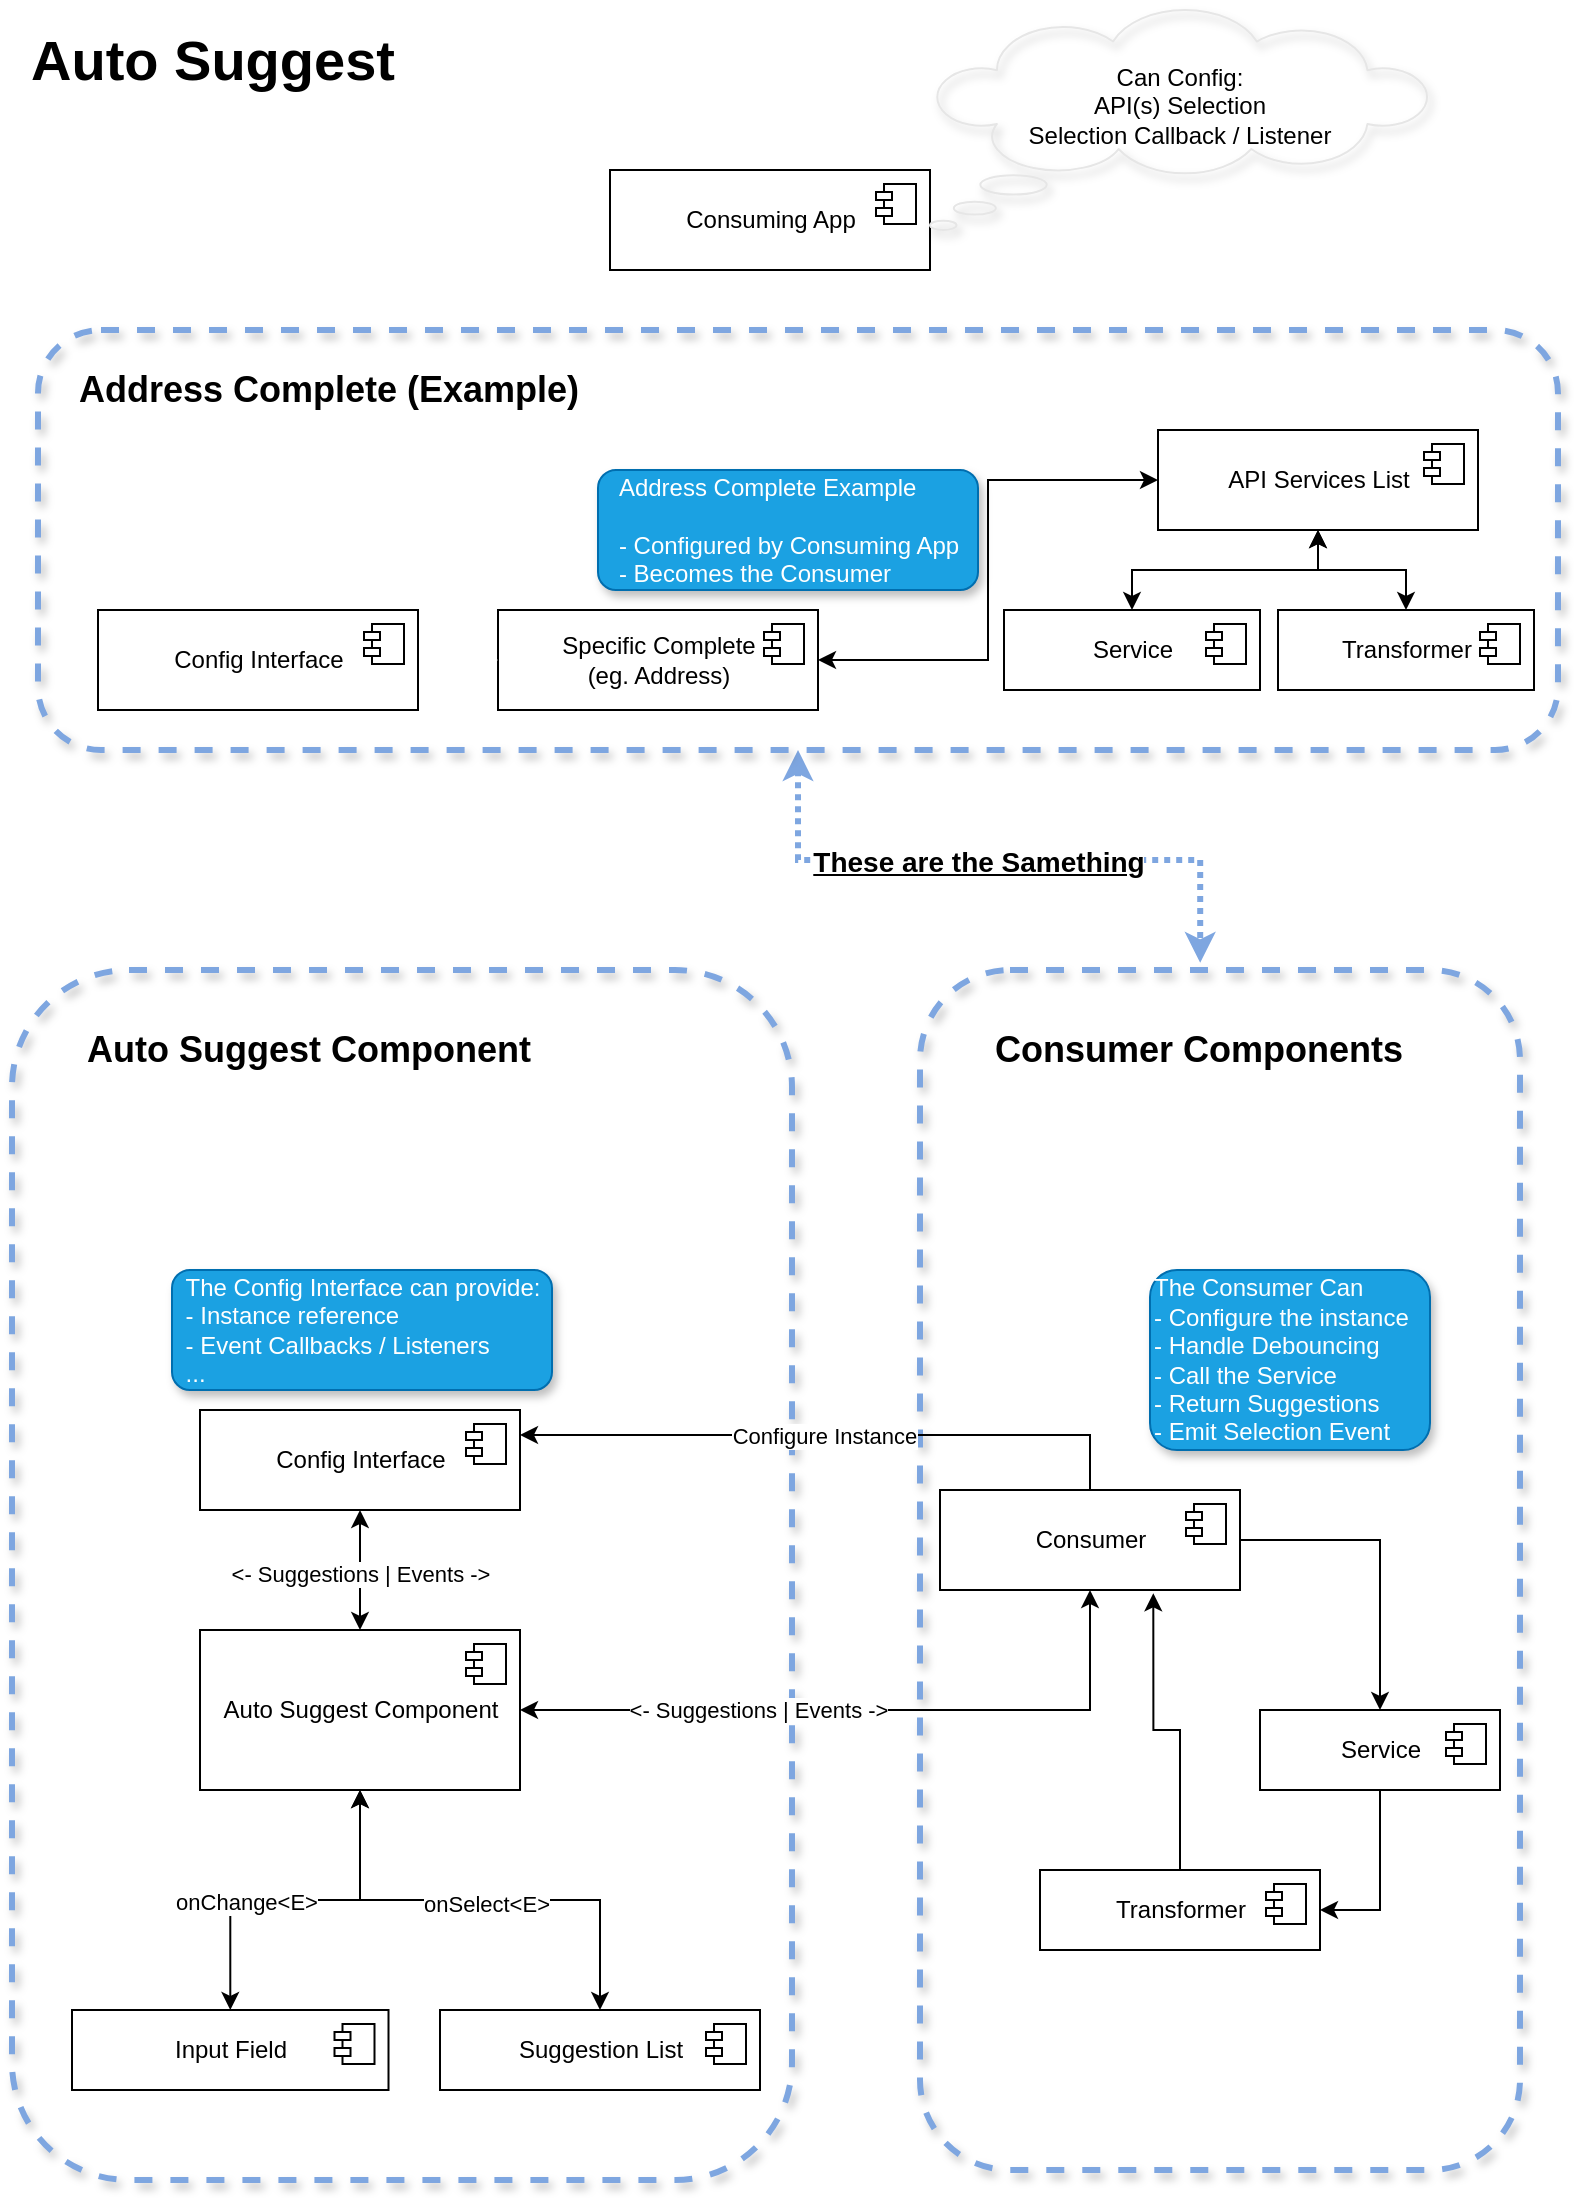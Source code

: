 <mxfile version="13.1.3">
    <diagram id="6hGFLwfOUW9BJ-s0fimq" name="Page-1">
        <mxGraphModel dx="1122" dy="714" grid="1" gridSize="10" guides="1" tooltips="1" connect="1" arrows="1" fold="1" page="1" pageScale="1" pageWidth="827" pageHeight="1169" math="0" shadow="0">
            <root>
                <mxCell id="0"/>
                <mxCell id="1" parent="0"/>
                <mxCell id="44" value="" style="rounded=1;whiteSpace=wrap;html=1;shadow=1;strokeColor=#7EA6E0;dashed=1;fillColor=none;strokeWidth=3;" vertex="1" parent="1">
                    <mxGeometry x="491" y="510" width="300" height="600" as="geometry"/>
                </mxCell>
                <mxCell id="59" value="" style="rounded=1;whiteSpace=wrap;html=1;shadow=1;strokeColor=#7EA6E0;dashed=1;fillColor=none;strokeWidth=3;" vertex="1" parent="1">
                    <mxGeometry x="37" y="510" width="390" height="605" as="geometry"/>
                </mxCell>
                <mxCell id="61" style="edgeStyle=orthogonalEdgeStyle;rounded=0;orthogonalLoop=1;jettySize=auto;html=1;entryX=0.467;entryY=-0.006;entryDx=0;entryDy=0;entryPerimeter=0;dashed=1;dashPattern=1 1;startArrow=classic;startFill=1;strokeColor=#7EA6E0;fillColor=#1ba1e2;strokeWidth=3;" edge="1" parent="1" source="45" target="44">
                    <mxGeometry relative="1" as="geometry"/>
                </mxCell>
                <mxCell id="72" value="&lt;font style=&quot;font-size: 14px&quot;&gt;&lt;u&gt;&lt;b&gt;These are the Samething&lt;/b&gt;&lt;/u&gt;&lt;/font&gt;" style="edgeLabel;html=1;align=center;verticalAlign=middle;resizable=0;points=[];" vertex="1" connectable="0" parent="61">
                    <mxGeometry x="-0.206" y="-1" relative="1" as="geometry">
                        <mxPoint x="23" as="offset"/>
                    </mxGeometry>
                </mxCell>
                <mxCell id="45" value="" style="rounded=1;whiteSpace=wrap;html=1;shadow=1;strokeColor=#7EA6E0;dashed=1;fillColor=none;strokeWidth=3;" vertex="1" parent="1">
                    <mxGeometry x="50" y="190" width="760" height="210" as="geometry"/>
                </mxCell>
                <mxCell id="2" value="&lt;div style=&quot;text-align: left&quot;&gt;&lt;b&gt;&lt;font style=&quot;font-size: 28px&quot;&gt;Auto Suggest&lt;/font&gt;&lt;/b&gt;&lt;/div&gt;" style="text;html=1;align=center;verticalAlign=middle;resizable=0;points=[];autosize=1;" vertex="1" parent="1">
                    <mxGeometry x="37" y="40" width="200" height="30" as="geometry"/>
                </mxCell>
                <mxCell id="22" style="edgeStyle=orthogonalEdgeStyle;rounded=0;orthogonalLoop=1;jettySize=auto;html=1;exitX=0.5;exitY=1;exitDx=0;exitDy=0;entryX=0.5;entryY=0;entryDx=0;entryDy=0;startArrow=classic;startFill=1;" edge="1" parent="1" source="8" target="10">
                    <mxGeometry relative="1" as="geometry"/>
                </mxCell>
                <mxCell id="36" value="&amp;lt;- Suggestions | Events -&amp;gt;" style="edgeLabel;html=1;align=center;verticalAlign=middle;resizable=0;points=[];" vertex="1" connectable="0" parent="22">
                    <mxGeometry x="0.043" relative="1" as="geometry">
                        <mxPoint as="offset"/>
                    </mxGeometry>
                </mxCell>
                <mxCell id="8" value="Config Interface" style="html=1;dropTarget=0;" vertex="1" parent="1">
                    <mxGeometry x="131" y="730" width="160" height="50" as="geometry"/>
                </mxCell>
                <mxCell id="9" value="" style="shape=component;jettyWidth=8;jettyHeight=4;" vertex="1" parent="8">
                    <mxGeometry x="1" width="20" height="20" relative="1" as="geometry">
                        <mxPoint x="-27" y="7" as="offset"/>
                    </mxGeometry>
                </mxCell>
                <mxCell id="16" style="edgeStyle=orthogonalEdgeStyle;rounded=0;orthogonalLoop=1;jettySize=auto;html=1;startArrow=classic;startFill=1;" edge="1" parent="1" source="10" target="12">
                    <mxGeometry relative="1" as="geometry"/>
                </mxCell>
                <mxCell id="34" value="onChange&amp;lt;E&amp;gt;" style="edgeLabel;html=1;align=center;verticalAlign=middle;resizable=0;points=[];" vertex="1" connectable="0" parent="16">
                    <mxGeometry x="0.28" y="1" relative="1" as="geometry">
                        <mxPoint as="offset"/>
                    </mxGeometry>
                </mxCell>
                <mxCell id="17" style="edgeStyle=orthogonalEdgeStyle;rounded=0;orthogonalLoop=1;jettySize=auto;html=1;entryX=0.5;entryY=0;entryDx=0;entryDy=0;startArrow=classic;startFill=1;" edge="1" parent="1" source="10" target="14">
                    <mxGeometry relative="1" as="geometry"/>
                </mxCell>
                <mxCell id="35" value="onSelect&amp;lt;E&amp;gt;" style="edgeLabel;html=1;align=center;verticalAlign=middle;resizable=0;points=[];" vertex="1" connectable="0" parent="17">
                    <mxGeometry x="0.027" y="-2" relative="1" as="geometry">
                        <mxPoint as="offset"/>
                    </mxGeometry>
                </mxCell>
                <mxCell id="10" value="Auto Suggest Component" style="html=1;dropTarget=0;" vertex="1" parent="1">
                    <mxGeometry x="131" y="840" width="160" height="80" as="geometry"/>
                </mxCell>
                <mxCell id="11" value="" style="shape=component;jettyWidth=8;jettyHeight=4;" vertex="1" parent="10">
                    <mxGeometry x="1" width="20" height="20" relative="1" as="geometry">
                        <mxPoint x="-27" y="7" as="offset"/>
                    </mxGeometry>
                </mxCell>
                <mxCell id="12" value="Input Field" style="html=1;dropTarget=0;" vertex="1" parent="1">
                    <mxGeometry x="67" y="1030" width="158.25" height="40" as="geometry"/>
                </mxCell>
                <mxCell id="13" value="" style="shape=component;jettyWidth=8;jettyHeight=4;" vertex="1" parent="12">
                    <mxGeometry x="1" width="20" height="20" relative="1" as="geometry">
                        <mxPoint x="-27" y="7" as="offset"/>
                    </mxGeometry>
                </mxCell>
                <mxCell id="14" value="Suggestion List" style="html=1;dropTarget=0;" vertex="1" parent="1">
                    <mxGeometry x="251" y="1030" width="160" height="40" as="geometry"/>
                </mxCell>
                <mxCell id="15" value="" style="shape=component;jettyWidth=8;jettyHeight=4;" vertex="1" parent="14">
                    <mxGeometry x="1" width="20" height="20" relative="1" as="geometry">
                        <mxPoint x="-27" y="7" as="offset"/>
                    </mxGeometry>
                </mxCell>
                <mxCell id="23" style="edgeStyle=orthogonalEdgeStyle;rounded=0;orthogonalLoop=1;jettySize=auto;html=1;exitX=0.5;exitY=0;exitDx=0;exitDy=0;entryX=1;entryY=0.25;entryDx=0;entryDy=0;startArrow=none;startFill=0;" edge="1" parent="1" source="20" target="8">
                    <mxGeometry relative="1" as="geometry"/>
                </mxCell>
                <mxCell id="32" value="Configure Instance" style="edgeLabel;html=1;align=center;verticalAlign=middle;resizable=0;points=[];" vertex="1" connectable="0" parent="23">
                    <mxGeometry x="0.035" relative="1" as="geometry">
                        <mxPoint x="1" as="offset"/>
                    </mxGeometry>
                </mxCell>
                <mxCell id="24" style="edgeStyle=orthogonalEdgeStyle;rounded=0;orthogonalLoop=1;jettySize=auto;html=1;entryX=1;entryY=0.5;entryDx=0;entryDy=0;startArrow=classic;startFill=1;exitX=0.5;exitY=1;exitDx=0;exitDy=0;" edge="1" parent="1" source="20" target="10">
                    <mxGeometry relative="1" as="geometry"/>
                </mxCell>
                <mxCell id="37" value="&amp;lt;- Suggestions | Events -&amp;gt;" style="edgeLabel;html=1;align=center;verticalAlign=middle;resizable=0;points=[];" vertex="1" connectable="0" parent="24">
                    <mxGeometry x="0.548" y="2" relative="1" as="geometry">
                        <mxPoint x="41" y="-2" as="offset"/>
                    </mxGeometry>
                </mxCell>
                <mxCell id="29" style="edgeStyle=orthogonalEdgeStyle;rounded=0;orthogonalLoop=1;jettySize=auto;html=1;exitX=1;exitY=0.5;exitDx=0;exitDy=0;entryX=0.5;entryY=0;entryDx=0;entryDy=0;startArrow=none;startFill=0;" edge="1" parent="1" source="20" target="25">
                    <mxGeometry relative="1" as="geometry">
                        <Array as="points">
                            <mxPoint x="721" y="795"/>
                        </Array>
                    </mxGeometry>
                </mxCell>
                <mxCell id="20" value="Consumer" style="html=1;dropTarget=0;" vertex="1" parent="1">
                    <mxGeometry x="501" y="770" width="150" height="50" as="geometry"/>
                </mxCell>
                <mxCell id="21" value="" style="shape=component;jettyWidth=8;jettyHeight=4;" vertex="1" parent="20">
                    <mxGeometry x="1" width="20" height="20" relative="1" as="geometry">
                        <mxPoint x="-27" y="7" as="offset"/>
                    </mxGeometry>
                </mxCell>
                <mxCell id="30" style="edgeStyle=orthogonalEdgeStyle;rounded=0;orthogonalLoop=1;jettySize=auto;html=1;entryX=1;entryY=0.5;entryDx=0;entryDy=0;startArrow=none;startFill=0;" edge="1" parent="1" source="25" target="27">
                    <mxGeometry relative="1" as="geometry"/>
                </mxCell>
                <mxCell id="25" value="Service" style="html=1;dropTarget=0;" vertex="1" parent="1">
                    <mxGeometry x="661" y="880" width="120" height="40" as="geometry"/>
                </mxCell>
                <mxCell id="26" value="" style="shape=component;jettyWidth=8;jettyHeight=4;" vertex="1" parent="25">
                    <mxGeometry x="1" width="20" height="20" relative="1" as="geometry">
                        <mxPoint x="-27" y="7" as="offset"/>
                    </mxGeometry>
                </mxCell>
                <mxCell id="31" style="edgeStyle=orthogonalEdgeStyle;rounded=0;orthogonalLoop=1;jettySize=auto;html=1;entryX=0.711;entryY=1.033;entryDx=0;entryDy=0;entryPerimeter=0;startArrow=none;startFill=0;" edge="1" parent="1" source="27" target="20">
                    <mxGeometry relative="1" as="geometry"/>
                </mxCell>
                <mxCell id="27" value="Transformer" style="html=1;dropTarget=0;" vertex="1" parent="1">
                    <mxGeometry x="551" y="960" width="140" height="40" as="geometry"/>
                </mxCell>
                <mxCell id="28" value="" style="shape=component;jettyWidth=8;jettyHeight=4;" vertex="1" parent="27">
                    <mxGeometry x="1" width="20" height="20" relative="1" as="geometry">
                        <mxPoint x="-27" y="7" as="offset"/>
                    </mxGeometry>
                </mxCell>
                <mxCell id="40" value="&lt;div style=&quot;text-align: left&quot;&gt;&lt;span&gt;The Config Interface can provide:&lt;/span&gt;&lt;/div&gt;&lt;div style=&quot;text-align: left&quot;&gt;&lt;span&gt;- Instance reference&lt;/span&gt;&lt;/div&gt;&lt;div style=&quot;text-align: left&quot;&gt;&lt;span&gt;- Event Callbacks / Listeners&lt;/span&gt;&lt;/div&gt;&lt;div style=&quot;text-align: left&quot;&gt;&lt;span&gt;...&lt;/span&gt;&lt;/div&gt;" style="text;html=1;align=center;verticalAlign=middle;resizable=0;points=[];autosize=1;strokeColor=#006EAF;rounded=1;shadow=1;perimeterSpacing=1;fillColor=#1ba1e2;fontColor=#ffffff;" vertex="1" parent="1">
                    <mxGeometry x="117" y="660" width="190" height="60" as="geometry"/>
                </mxCell>
                <mxCell id="41" value="&lt;div&gt;The Consumer Can&lt;/div&gt;&lt;div&gt;- Configure the instance&lt;/div&gt;&lt;div&gt;- Handle Debouncing&lt;/div&gt;&lt;div&gt;- Call the Service&lt;/div&gt;&lt;div&gt;- Return Suggestions&lt;/div&gt;&lt;div&gt;- Emit Selection Event&lt;/div&gt;" style="text;html=1;align=left;verticalAlign=middle;resizable=0;points=[];autosize=1;strokeColor=#006EAF;rounded=1;shadow=1;perimeterSpacing=1;fillColor=#1ba1e2;fontColor=#ffffff;" vertex="1" parent="1">
                    <mxGeometry x="606" y="660" width="140" height="90" as="geometry"/>
                </mxCell>
                <mxCell id="56" style="edgeStyle=orthogonalEdgeStyle;rounded=0;orthogonalLoop=1;jettySize=auto;html=1;entryX=0;entryY=0.5;entryDx=0;entryDy=0;startArrow=classic;startFill=1;" edge="1" parent="1" source="46" target="48">
                    <mxGeometry relative="1" as="geometry"/>
                </mxCell>
                <mxCell id="46" value="Specific Complete&lt;br&gt;(eg. Address)" style="html=1;dropTarget=0;" vertex="1" parent="1">
                    <mxGeometry x="280" y="330" width="160" height="50" as="geometry"/>
                </mxCell>
                <mxCell id="47" value="" style="shape=component;jettyWidth=8;jettyHeight=4;" vertex="1" parent="46">
                    <mxGeometry x="1" width="20" height="20" relative="1" as="geometry">
                        <mxPoint x="-27" y="7" as="offset"/>
                    </mxGeometry>
                </mxCell>
                <mxCell id="54" style="edgeStyle=orthogonalEdgeStyle;rounded=0;orthogonalLoop=1;jettySize=auto;html=1;entryX=0.5;entryY=0;entryDx=0;entryDy=0;startArrow=classic;startFill=1;" edge="1" parent="1" source="48" target="50">
                    <mxGeometry relative="1" as="geometry"/>
                </mxCell>
                <mxCell id="55" style="edgeStyle=orthogonalEdgeStyle;rounded=0;orthogonalLoop=1;jettySize=auto;html=1;startArrow=classic;startFill=1;" edge="1" parent="1" source="48" target="52">
                    <mxGeometry relative="1" as="geometry"/>
                </mxCell>
                <mxCell id="48" value="API Services List" style="html=1;dropTarget=0;" vertex="1" parent="1">
                    <mxGeometry x="610" y="240" width="160" height="50" as="geometry"/>
                </mxCell>
                <mxCell id="49" value="" style="shape=component;jettyWidth=8;jettyHeight=4;" vertex="1" parent="48">
                    <mxGeometry x="1" width="20" height="20" relative="1" as="geometry">
                        <mxPoint x="-27" y="7" as="offset"/>
                    </mxGeometry>
                </mxCell>
                <mxCell id="50" value="Service" style="html=1;dropTarget=0;" vertex="1" parent="1">
                    <mxGeometry x="533" y="330" width="128" height="40" as="geometry"/>
                </mxCell>
                <mxCell id="51" value="" style="shape=component;jettyWidth=8;jettyHeight=4;" vertex="1" parent="50">
                    <mxGeometry x="1" width="20" height="20" relative="1" as="geometry">
                        <mxPoint x="-27" y="7" as="offset"/>
                    </mxGeometry>
                </mxCell>
                <mxCell id="52" value="Transformer" style="html=1;dropTarget=0;" vertex="1" parent="1">
                    <mxGeometry x="670" y="330" width="128" height="40" as="geometry"/>
                </mxCell>
                <mxCell id="53" value="" style="shape=component;jettyWidth=8;jettyHeight=4;" vertex="1" parent="52">
                    <mxGeometry x="1" width="20" height="20" relative="1" as="geometry">
                        <mxPoint x="-27" y="7" as="offset"/>
                    </mxGeometry>
                </mxCell>
                <mxCell id="62" style="edgeStyle=orthogonalEdgeStyle;rounded=0;orthogonalLoop=1;jettySize=auto;html=1;exitX=1;exitY=0.5;exitDx=0;exitDy=0;entryX=0;entryY=0.5;entryDx=0;entryDy=0;startArrow=classic;startFill=1;strokeColor=#FFFFFF;strokeWidth=1;" edge="1" parent="1" source="57" target="46">
                    <mxGeometry relative="1" as="geometry"/>
                </mxCell>
                <mxCell id="57" value="Config Interface" style="html=1;dropTarget=0;" vertex="1" parent="1">
                    <mxGeometry x="80" y="330" width="160" height="50" as="geometry"/>
                </mxCell>
                <mxCell id="58" value="" style="shape=component;jettyWidth=8;jettyHeight=4;" vertex="1" parent="57">
                    <mxGeometry x="1" width="20" height="20" relative="1" as="geometry">
                        <mxPoint x="-27" y="7" as="offset"/>
                    </mxGeometry>
                </mxCell>
                <mxCell id="63" value="&lt;div style=&quot;text-align: left&quot;&gt;Address Complete Example&lt;/div&gt;&lt;div style=&quot;text-align: left&quot;&gt;&lt;br&gt;&lt;/div&gt;&lt;div style=&quot;text-align: left&quot;&gt;- Configured by Consuming App&lt;/div&gt;&lt;div style=&quot;text-align: left&quot;&gt;- Becomes the Consumer&lt;/div&gt;" style="text;html=1;align=center;verticalAlign=middle;resizable=0;points=[];autosize=1;strokeColor=#006EAF;rounded=1;shadow=1;perimeterSpacing=1;fillColor=#1ba1e2;fontColor=#ffffff;" vertex="1" parent="1">
                    <mxGeometry x="330" y="260" width="190" height="60" as="geometry"/>
                </mxCell>
                <mxCell id="73" style="edgeStyle=orthogonalEdgeStyle;rounded=0;orthogonalLoop=1;jettySize=auto;html=1;entryX=0.196;entryY=-0.024;entryDx=0;entryDy=0;entryPerimeter=0;startArrow=classic;startFill=1;strokeColor=#FFFFFF;strokeWidth=1;" edge="1" parent="1" source="64" target="45">
                    <mxGeometry relative="1" as="geometry">
                        <Array as="points">
                            <mxPoint x="330" y="135"/>
                            <mxPoint x="330" y="140"/>
                            <mxPoint x="199" y="140"/>
                        </Array>
                    </mxGeometry>
                </mxCell>
                <mxCell id="64" value="Consuming App" style="html=1;dropTarget=0;" vertex="1" parent="1">
                    <mxGeometry x="336" y="110" width="160" height="50" as="geometry"/>
                </mxCell>
                <mxCell id="65" value="" style="shape=component;jettyWidth=8;jettyHeight=4;" vertex="1" parent="64">
                    <mxGeometry x="1" width="20" height="20" relative="1" as="geometry">
                        <mxPoint x="-27" y="7" as="offset"/>
                    </mxGeometry>
                </mxCell>
                <mxCell id="67" value="&lt;font style=&quot;font-size: 18px&quot;&gt;&lt;b&gt;Address Complete (Example)&lt;/b&gt;&lt;/font&gt;" style="text;html=1;align=center;verticalAlign=middle;resizable=0;points=[];autosize=1;" vertex="1" parent="1">
                    <mxGeometry x="60" y="210" width="270" height="20" as="geometry"/>
                </mxCell>
                <mxCell id="69" value="&lt;span style=&quot;font-size: 18px&quot;&gt;&lt;b&gt;Auto Suggest Component&lt;/b&gt;&lt;/span&gt;" style="text;html=1;align=center;verticalAlign=middle;resizable=0;points=[];autosize=1;" vertex="1" parent="1">
                    <mxGeometry x="65" y="540" width="240" height="20" as="geometry"/>
                </mxCell>
                <mxCell id="70" value="&lt;span style=&quot;font-size: 18px&quot;&gt;&lt;b&gt;Consumer Components&lt;/b&gt;&lt;/span&gt;" style="text;html=1;align=center;verticalAlign=middle;resizable=0;points=[];autosize=1;" vertex="1" parent="1">
                    <mxGeometry x="520" y="540" width="220" height="20" as="geometry"/>
                </mxCell>
                <mxCell id="71" value="Can Config:&lt;br&gt;API(s) Selection&lt;br&gt;Selection Callback / Listener&lt;br&gt;&lt;br&gt;" style="whiteSpace=wrap;html=1;shape=mxgraph.basic.cloud_callout;rounded=1;shadow=1;strokeColor=#E6E6E6;strokeWidth=1;fillColor=none;" vertex="1" parent="1">
                    <mxGeometry x="496" y="30" width="250" height="110" as="geometry"/>
                </mxCell>
            </root>
        </mxGraphModel>
    </diagram>
</mxfile>